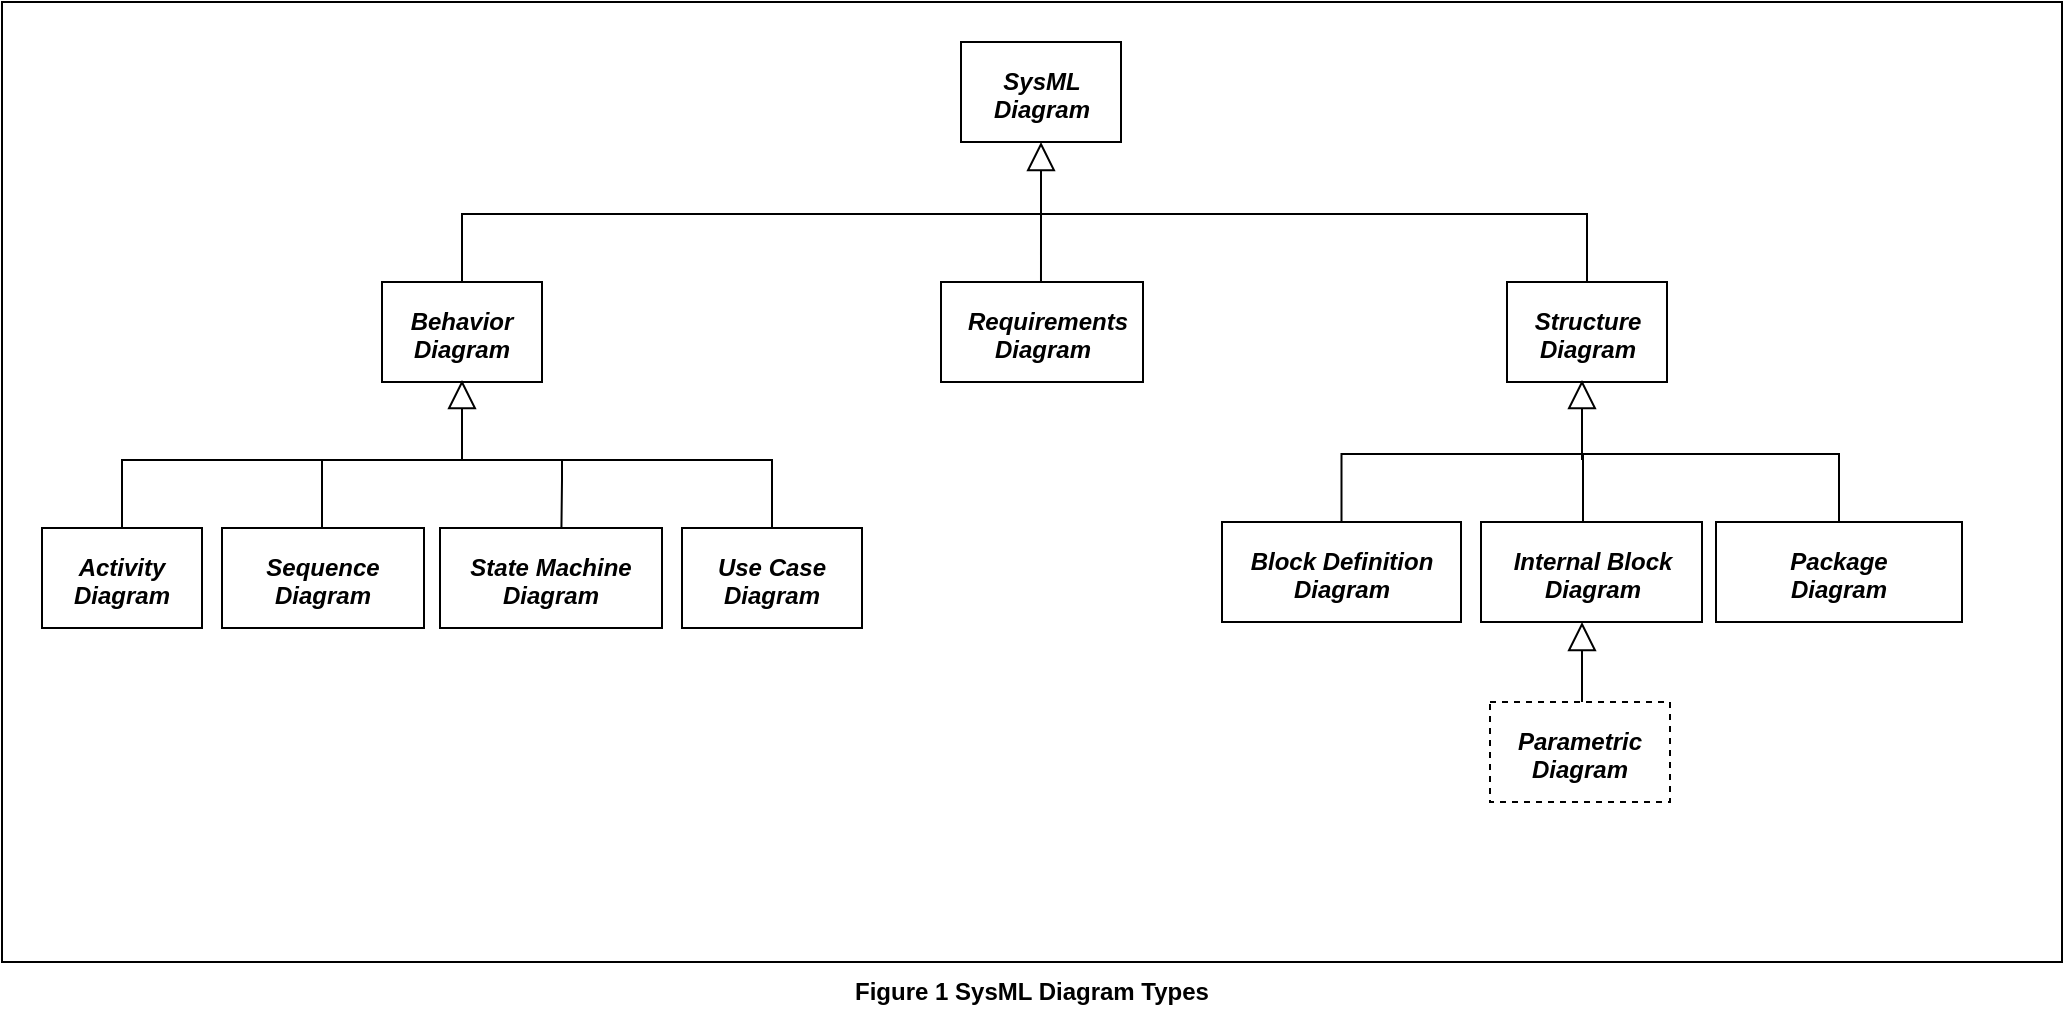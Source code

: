 <mxfile version="20.3.0" type="device"><diagram id="QSfhJBf5ircrMT_J_uWY" name="Page-1"><mxGraphModel dx="1290" dy="885" grid="1" gridSize="10" guides="1" tooltips="1" connect="1" arrows="1" fold="1" page="1" pageScale="1" pageWidth="1100" pageHeight="850" math="0" shadow="0"><root><mxCell id="0"/><mxCell id="1" parent="0"/><mxCell id="O7L8aQwmxKbbEjzkGYmB-38" value="" style="rounded=0;whiteSpace=wrap;html=1;" vertex="1" parent="1"><mxGeometry x="30" y="90" width="1030" height="480" as="geometry"/></mxCell><mxCell id="3" value="&lt;p style=&quot;margin: 13px&quot;&gt;&lt;b&gt;&lt;i&gt;SysML Diagram&lt;/i&gt;&lt;/b&gt;&lt;/p&gt;" style="shape=rect;html=1;overflow=fill;whiteSpace=wrap;align=center;" parent="1" vertex="1"><mxGeometry x="509.5" y="110" width="80" height="50" as="geometry"/></mxCell><mxCell id="4" value="&lt;p style=&quot;margin: 13px&quot;&gt;&lt;b&gt;&lt;i&gt;Behavior Diagram&lt;/i&gt;&lt;/b&gt;&lt;/p&gt;" style="shape=rect;html=1;overflow=fill;whiteSpace=wrap;align=center;" parent="1" vertex="1"><mxGeometry x="220" y="230" width="80" height="50" as="geometry"/></mxCell><mxCell id="5" value="&lt;p style=&quot;margin: 13px&quot;&gt;&lt;b&gt;&lt;i&gt;Requirements Diagram&lt;/i&gt;&lt;/b&gt;&lt;/p&gt;" style="shape=rect;html=1;overflow=fill;whiteSpace=wrap;align=center;" parent="1" vertex="1"><mxGeometry x="499.5" y="230" width="101" height="50" as="geometry"/></mxCell><mxCell id="6" value="&lt;p style=&quot;margin: 13px&quot;&gt;&lt;b&gt;&lt;i&gt;Structure Diagram&lt;/i&gt;&lt;/b&gt;&lt;/p&gt;" style="shape=rect;html=1;overflow=fill;whiteSpace=wrap;align=center;" parent="1" vertex="1"><mxGeometry x="782.5" y="230" width="80" height="50" as="geometry"/></mxCell><mxCell id="11" value="" style="edgeStyle=elbowEdgeStyle;html=1;endSize=12;endArrow=block;endFill=0;elbow=horizontal;rounded=0;" parent="1" edge="1"><mxGeometry x="1" relative="1" as="geometry"><mxPoint x="549.5" y="160" as="targetPoint"/><mxPoint x="549.5" y="200" as="sourcePoint"/></mxGeometry></mxCell><mxCell id="12" value="" style="edgeStyle=elbowEdgeStyle;html=1;elbow=vertical;verticalAlign=bottom;endArrow=none;rounded=0;entryX=0.5;entryY=0;entryDx=0;entryDy=0;" parent="1" target="6" edge="1"><mxGeometry x="1" relative="1" as="geometry"><mxPoint x="619.5" y="221" as="targetPoint"/><Array as="points"><mxPoint x="699.5" y="196"/></Array><mxPoint x="549.5" y="196" as="sourcePoint"/></mxGeometry></mxCell><mxCell id="13" value="" style="edgeStyle=elbowEdgeStyle;html=1;elbow=vertical;verticalAlign=bottom;endArrow=none;rounded=0;entryX=0.5;entryY=0;entryDx=0;entryDy=0;" parent="1" target="4" edge="1"><mxGeometry x="1" relative="1" as="geometry"><mxPoint x="479.5" y="221" as="targetPoint"/><Array as="points"><mxPoint x="429.5" y="196"/></Array><mxPoint x="549.5" y="196" as="sourcePoint"/></mxGeometry></mxCell><mxCell id="15" value="" style="edgeStyle=elbowEdgeStyle;html=1;elbow=vertical;verticalAlign=bottom;endArrow=none;rounded=0;entryX=0.495;entryY=0.003;entryDx=0;entryDy=0;entryPerimeter=0;" parent="1" target="5" edge="1"><mxGeometry x="1" relative="1" as="geometry"><mxPoint x="832.5" y="240" as="targetPoint"/><mxPoint x="549.5" y="200" as="sourcePoint"/><Array as="points"><mxPoint x="569.5" y="210"/></Array></mxGeometry></mxCell><mxCell id="O7L8aQwmxKbbEjzkGYmB-15" value="Figure 1 SysML Diagram Types" style="text;html=1;strokeColor=none;fillColor=none;align=center;verticalAlign=middle;whiteSpace=wrap;rounded=0;fontStyle=1" vertex="1" parent="1"><mxGeometry x="450" y="570" width="190" height="30" as="geometry"/></mxCell><mxCell id="O7L8aQwmxKbbEjzkGYmB-16" value="&lt;p style=&quot;margin: 13px&quot;&gt;&lt;b&gt;&lt;i&gt;Activity Diagram&lt;/i&gt;&lt;/b&gt;&lt;/p&gt;" style="shape=rect;html=1;overflow=fill;whiteSpace=wrap;align=center;" vertex="1" parent="1"><mxGeometry x="50" y="353" width="80" height="50" as="geometry"/></mxCell><mxCell id="O7L8aQwmxKbbEjzkGYmB-17" value="&lt;p style=&quot;margin: 13px&quot;&gt;&lt;b&gt;&lt;i&gt;Sequence Diagram&lt;/i&gt;&lt;/b&gt;&lt;/p&gt;" style="shape=rect;html=1;overflow=fill;whiteSpace=wrap;align=center;" vertex="1" parent="1"><mxGeometry x="140" y="353" width="101" height="50" as="geometry"/></mxCell><mxCell id="O7L8aQwmxKbbEjzkGYmB-18" value="&lt;p style=&quot;margin: 13px&quot;&gt;&lt;b&gt;&lt;i&gt;Use Case Diagram&lt;/i&gt;&lt;/b&gt;&lt;/p&gt;" style="shape=rect;html=1;overflow=fill;whiteSpace=wrap;align=center;" vertex="1" parent="1"><mxGeometry x="370" y="353" width="90" height="50" as="geometry"/></mxCell><mxCell id="O7L8aQwmxKbbEjzkGYmB-19" value="" style="edgeStyle=elbowEdgeStyle;html=1;endSize=12;endArrow=block;endFill=0;elbow=horizontal;rounded=0;entryX=0.5;entryY=1;entryDx=0;entryDy=0;" edge="1" parent="1"><mxGeometry x="1" relative="1" as="geometry"><mxPoint x="260" y="279" as="targetPoint"/><mxPoint x="260" y="319" as="sourcePoint"/><Array as="points"><mxPoint x="260" y="299"/></Array></mxGeometry></mxCell><mxCell id="O7L8aQwmxKbbEjzkGYmB-20" value="" style="edgeStyle=elbowEdgeStyle;html=1;elbow=vertical;verticalAlign=bottom;endArrow=none;rounded=0;entryX=0.5;entryY=0;entryDx=0;entryDy=0;" edge="1" parent="1" target="O7L8aQwmxKbbEjzkGYmB-18"><mxGeometry x="1" relative="1" as="geometry"><mxPoint x="278.5" y="344" as="targetPoint"/><Array as="points"><mxPoint x="358.5" y="319"/></Array><mxPoint x="208.5" y="319" as="sourcePoint"/></mxGeometry></mxCell><mxCell id="O7L8aQwmxKbbEjzkGYmB-21" value="" style="edgeStyle=elbowEdgeStyle;html=1;elbow=vertical;verticalAlign=bottom;endArrow=none;rounded=0;entryX=0.5;entryY=0;entryDx=0;entryDy=0;" edge="1" parent="1" target="O7L8aQwmxKbbEjzkGYmB-16"><mxGeometry x="1" relative="1" as="geometry"><mxPoint x="138.5" y="344" as="targetPoint"/><Array as="points"><mxPoint x="88.5" y="319"/></Array><mxPoint x="208.5" y="319" as="sourcePoint"/></mxGeometry></mxCell><mxCell id="O7L8aQwmxKbbEjzkGYmB-22" value="" style="edgeStyle=elbowEdgeStyle;html=1;elbow=vertical;verticalAlign=bottom;endArrow=none;rounded=0;" edge="1" parent="1"><mxGeometry x="1" relative="1" as="geometry"><mxPoint x="190" y="353" as="targetPoint"/><mxPoint x="190" y="319" as="sourcePoint"/><Array as="points"><mxPoint x="228.5" y="329"/></Array></mxGeometry></mxCell><mxCell id="O7L8aQwmxKbbEjzkGYmB-23" value="&lt;p style=&quot;margin: 13px&quot;&gt;&lt;b&gt;&lt;i&gt;State Machine Diagram&lt;/i&gt;&lt;/b&gt;&lt;/p&gt;" style="shape=rect;html=1;overflow=fill;whiteSpace=wrap;align=center;" vertex="1" parent="1"><mxGeometry x="249" y="353" width="111" height="50" as="geometry"/></mxCell><mxCell id="O7L8aQwmxKbbEjzkGYmB-24" value="" style="edgeStyle=elbowEdgeStyle;html=1;elbow=vertical;verticalAlign=bottom;endArrow=none;rounded=0;entryX=0.547;entryY=0;entryDx=0;entryDy=0;entryPerimeter=0;" edge="1" parent="1" target="O7L8aQwmxKbbEjzkGYmB-23"><mxGeometry x="1" relative="1" as="geometry"><mxPoint x="308.385" y="353.0" as="targetPoint"/><mxPoint x="310" y="319" as="sourcePoint"/><Array as="points"><mxPoint x="322.5" y="329"/></Array></mxGeometry></mxCell><mxCell id="O7L8aQwmxKbbEjzkGYmB-25" value="&lt;p style=&quot;margin: 13px&quot;&gt;&lt;b&gt;&lt;i&gt;Block Definition Diagram&lt;/i&gt;&lt;/b&gt;&lt;/p&gt;" style="shape=rect;html=1;overflow=fill;whiteSpace=wrap;align=center;" vertex="1" parent="1"><mxGeometry x="640" y="350" width="119.5" height="50" as="geometry"/></mxCell><mxCell id="O7L8aQwmxKbbEjzkGYmB-26" value="&lt;p style=&quot;margin: 13px&quot;&gt;&lt;b&gt;&lt;i&gt;Internal Block Diagram&lt;/i&gt;&lt;/b&gt;&lt;/p&gt;" style="shape=rect;html=1;overflow=fill;whiteSpace=wrap;align=center;" vertex="1" parent="1"><mxGeometry x="769.5" y="350" width="110.5" height="50" as="geometry"/></mxCell><mxCell id="O7L8aQwmxKbbEjzkGYmB-27" value="&lt;p style=&quot;margin: 13px&quot;&gt;&lt;b&gt;&lt;i&gt;Package Diagram&lt;/i&gt;&lt;/b&gt;&lt;/p&gt;" style="shape=rect;html=1;overflow=fill;whiteSpace=wrap;align=center;" vertex="1" parent="1"><mxGeometry x="887" y="350" width="123" height="50" as="geometry"/></mxCell><mxCell id="O7L8aQwmxKbbEjzkGYmB-28" value="" style="edgeStyle=elbowEdgeStyle;html=1;elbow=vertical;verticalAlign=bottom;endArrow=none;rounded=0;entryX=0.5;entryY=0;entryDx=0;entryDy=0;" edge="1" parent="1" target="O7L8aQwmxKbbEjzkGYmB-27"><mxGeometry x="1" relative="1" as="geometry"><mxPoint x="908" y="341" as="targetPoint"/><Array as="points"><mxPoint x="988" y="316"/></Array><mxPoint x="838" y="316" as="sourcePoint"/></mxGeometry></mxCell><mxCell id="O7L8aQwmxKbbEjzkGYmB-29" value="" style="edgeStyle=elbowEdgeStyle;html=1;elbow=vertical;verticalAlign=bottom;endArrow=none;rounded=0;entryX=0.5;entryY=0;entryDx=0;entryDy=0;" edge="1" parent="1" target="O7L8aQwmxKbbEjzkGYmB-25"><mxGeometry x="1" relative="1" as="geometry"><mxPoint x="768" y="341" as="targetPoint"/><Array as="points"><mxPoint x="718" y="316"/></Array><mxPoint x="838" y="316" as="sourcePoint"/></mxGeometry></mxCell><mxCell id="O7L8aQwmxKbbEjzkGYmB-30" value="" style="edgeStyle=elbowEdgeStyle;html=1;elbow=vertical;verticalAlign=bottom;endArrow=none;rounded=0;" edge="1" parent="1"><mxGeometry x="1" relative="1" as="geometry"><mxPoint x="820.5" y="350" as="targetPoint"/><mxPoint x="820.5" y="316" as="sourcePoint"/><Array as="points"><mxPoint x="859" y="326"/></Array></mxGeometry></mxCell><mxCell id="O7L8aQwmxKbbEjzkGYmB-34" value="" style="edgeStyle=elbowEdgeStyle;html=1;endSize=12;endArrow=block;endFill=0;elbow=horizontal;rounded=0;entryX=0.5;entryY=1;entryDx=0;entryDy=0;" edge="1" parent="1"><mxGeometry x="1" relative="1" as="geometry"><mxPoint x="820" y="279" as="targetPoint"/><mxPoint x="820" y="319" as="sourcePoint"/><Array as="points"><mxPoint x="820" y="299"/></Array></mxGeometry></mxCell><mxCell id="O7L8aQwmxKbbEjzkGYmB-35" value="&lt;p style=&quot;margin: 13px&quot;&gt;&lt;b&gt;&lt;i&gt;Parametric Diagram&lt;/i&gt;&lt;/b&gt;&lt;/p&gt;" style="shape=rect;html=1;overflow=fill;whiteSpace=wrap;align=center;dashed=1;" vertex="1" parent="1"><mxGeometry x="774" y="440" width="90" height="50" as="geometry"/></mxCell><mxCell id="O7L8aQwmxKbbEjzkGYmB-36" value="" style="edgeStyle=elbowEdgeStyle;html=1;endSize=12;endArrow=block;endFill=0;elbow=horizontal;rounded=0;entryX=0.5;entryY=1;entryDx=0;entryDy=0;" edge="1" parent="1"><mxGeometry x="1" relative="1" as="geometry"><mxPoint x="820" y="400" as="targetPoint"/><mxPoint x="820" y="440" as="sourcePoint"/><Array as="points"><mxPoint x="820" y="420"/></Array></mxGeometry></mxCell></root></mxGraphModel></diagram></mxfile>